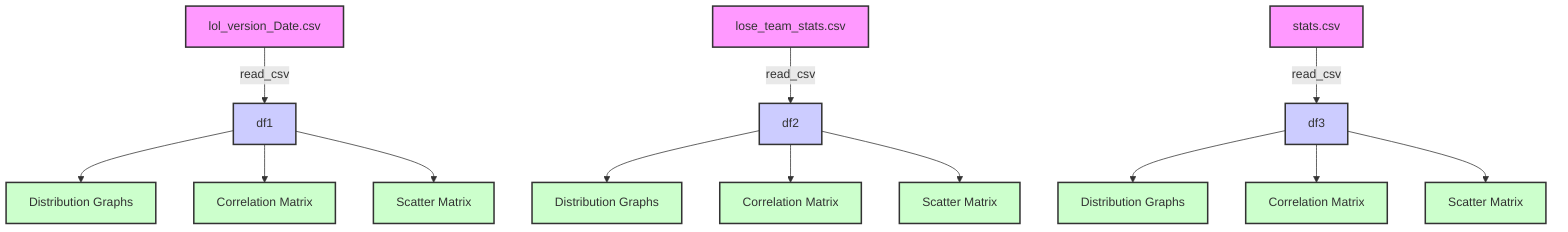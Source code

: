 flowchart TD
    %% Node Definitions
    A0["lol_version_Date.csv"]:::dataSource -- read_csv --> D1[df1]
    B0["lose_team_stats.csv"]:::dataSource -- read_csv --> D2[df2]
    C0["stats.csv"]:::dataSource -- read_csv --> D3[df3]
    
    %% Data Variable Nodes
    D1[df1]:::dataVar --> E1[Distribution Graphs]:::plot
    D1 --> E2[Correlation Matrix]:::plot
    D1 --> E3[Scatter Matrix]:::plot
    
    D2[df2]:::dataVar --> F1[Distribution Graphs]:::plot
    D2 --> F2[Correlation Matrix]:::plot
    D2 --> F3[Scatter Matrix]:::plot
    
    D3[df3]:::dataVar --> G1[Distribution Graphs]:::plot
    D3 --> G2[Correlation Matrix]:::plot
    D3 --> G3[Scatter Matrix]:::plot
    
    %% Edge Annotations
    classDef dataSource fill:#f9f,stroke:#333,stroke-width:2px;
    classDef dataVar fill:#ccf,stroke:#333,stroke-width:2px;
    classDef plot fill:#cfc,stroke:#333,stroke-width:2px;